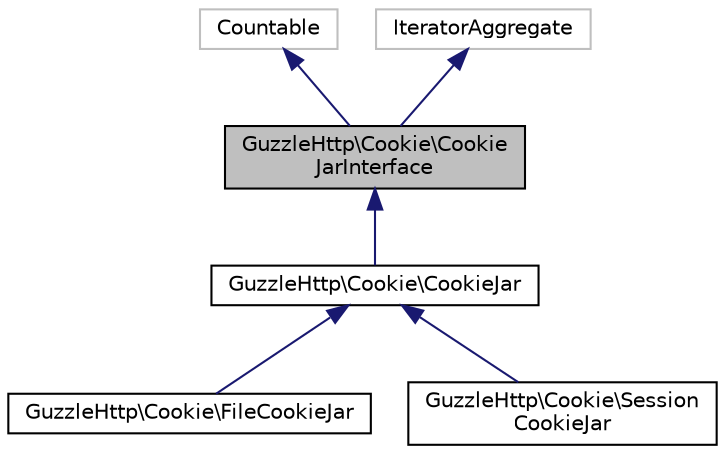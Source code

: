 digraph "GuzzleHttp\Cookie\CookieJarInterface"
{
  edge [fontname="Helvetica",fontsize="10",labelfontname="Helvetica",labelfontsize="10"];
  node [fontname="Helvetica",fontsize="10",shape=record];
  Node0 [label="GuzzleHttp\\Cookie\\Cookie\lJarInterface",height=0.2,width=0.4,color="black", fillcolor="grey75", style="filled", fontcolor="black"];
  Node1 -> Node0 [dir="back",color="midnightblue",fontsize="10",style="solid",fontname="Helvetica"];
  Node1 [label="Countable",height=0.2,width=0.4,color="grey75", fillcolor="white", style="filled"];
  Node2 -> Node0 [dir="back",color="midnightblue",fontsize="10",style="solid",fontname="Helvetica"];
  Node2 [label="IteratorAggregate",height=0.2,width=0.4,color="grey75", fillcolor="white", style="filled"];
  Node0 -> Node3 [dir="back",color="midnightblue",fontsize="10",style="solid",fontname="Helvetica"];
  Node3 [label="GuzzleHttp\\Cookie\\CookieJar",height=0.2,width=0.4,color="black", fillcolor="white", style="filled",URL="$classGuzzleHttp_1_1Cookie_1_1CookieJar.html"];
  Node3 -> Node4 [dir="back",color="midnightblue",fontsize="10",style="solid",fontname="Helvetica"];
  Node4 [label="GuzzleHttp\\Cookie\\FileCookieJar",height=0.2,width=0.4,color="black", fillcolor="white", style="filled",URL="$classGuzzleHttp_1_1Cookie_1_1FileCookieJar.html"];
  Node3 -> Node5 [dir="back",color="midnightblue",fontsize="10",style="solid",fontname="Helvetica"];
  Node5 [label="GuzzleHttp\\Cookie\\Session\lCookieJar",height=0.2,width=0.4,color="black", fillcolor="white", style="filled",URL="$classGuzzleHttp_1_1Cookie_1_1SessionCookieJar.html"];
}
